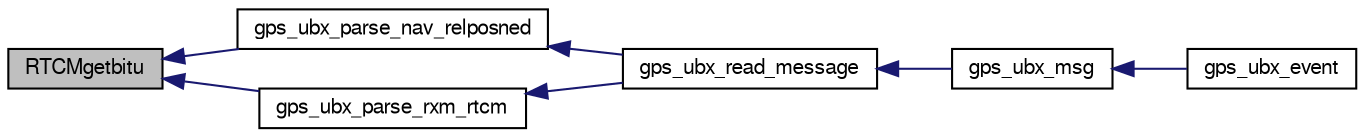 digraph "RTCMgetbitu"
{
  edge [fontname="FreeSans",fontsize="10",labelfontname="FreeSans",labelfontsize="10"];
  node [fontname="FreeSans",fontsize="10",shape=record];
  rankdir="LR";
  Node1 [label="RTCMgetbitu",height=0.2,width=0.4,color="black", fillcolor="grey75", style="filled", fontcolor="black"];
  Node1 -> Node2 [dir="back",color="midnightblue",fontsize="10",style="solid",fontname="FreeSans"];
  Node2 [label="gps_ubx_parse_nav_relposned",height=0.2,width=0.4,color="black", fillcolor="white", style="filled",URL="$gps__ubx_8c.html#ac32e988000943747468d5fa2a5bbfe3b"];
  Node2 -> Node3 [dir="back",color="midnightblue",fontsize="10",style="solid",fontname="FreeSans"];
  Node3 [label="gps_ubx_read_message",height=0.2,width=0.4,color="black", fillcolor="white", style="filled",URL="$gps__ubx_8h.html#a40f87b11657c4465a6a31c8c80e2aad9"];
  Node3 -> Node4 [dir="back",color="midnightblue",fontsize="10",style="solid",fontname="FreeSans"];
  Node4 [label="gps_ubx_msg",height=0.2,width=0.4,color="black", fillcolor="white", style="filled",URL="$gps__ubx_8h.html#ab3be7fdb9eae93ba80f43b848cdb7416"];
  Node4 -> Node5 [dir="back",color="midnightblue",fontsize="10",style="solid",fontname="FreeSans"];
  Node5 [label="gps_ubx_event",height=0.2,width=0.4,color="black", fillcolor="white", style="filled",URL="$gps__ubx_8h.html#a8384aab04d3a0e824cf5a71403515730"];
  Node1 -> Node6 [dir="back",color="midnightblue",fontsize="10",style="solid",fontname="FreeSans"];
  Node6 [label="gps_ubx_parse_rxm_rtcm",height=0.2,width=0.4,color="black", fillcolor="white", style="filled",URL="$gps__ubx_8c.html#aef0e8729e0aa47e760002c83241a5dc5"];
  Node6 -> Node3 [dir="back",color="midnightblue",fontsize="10",style="solid",fontname="FreeSans"];
}
